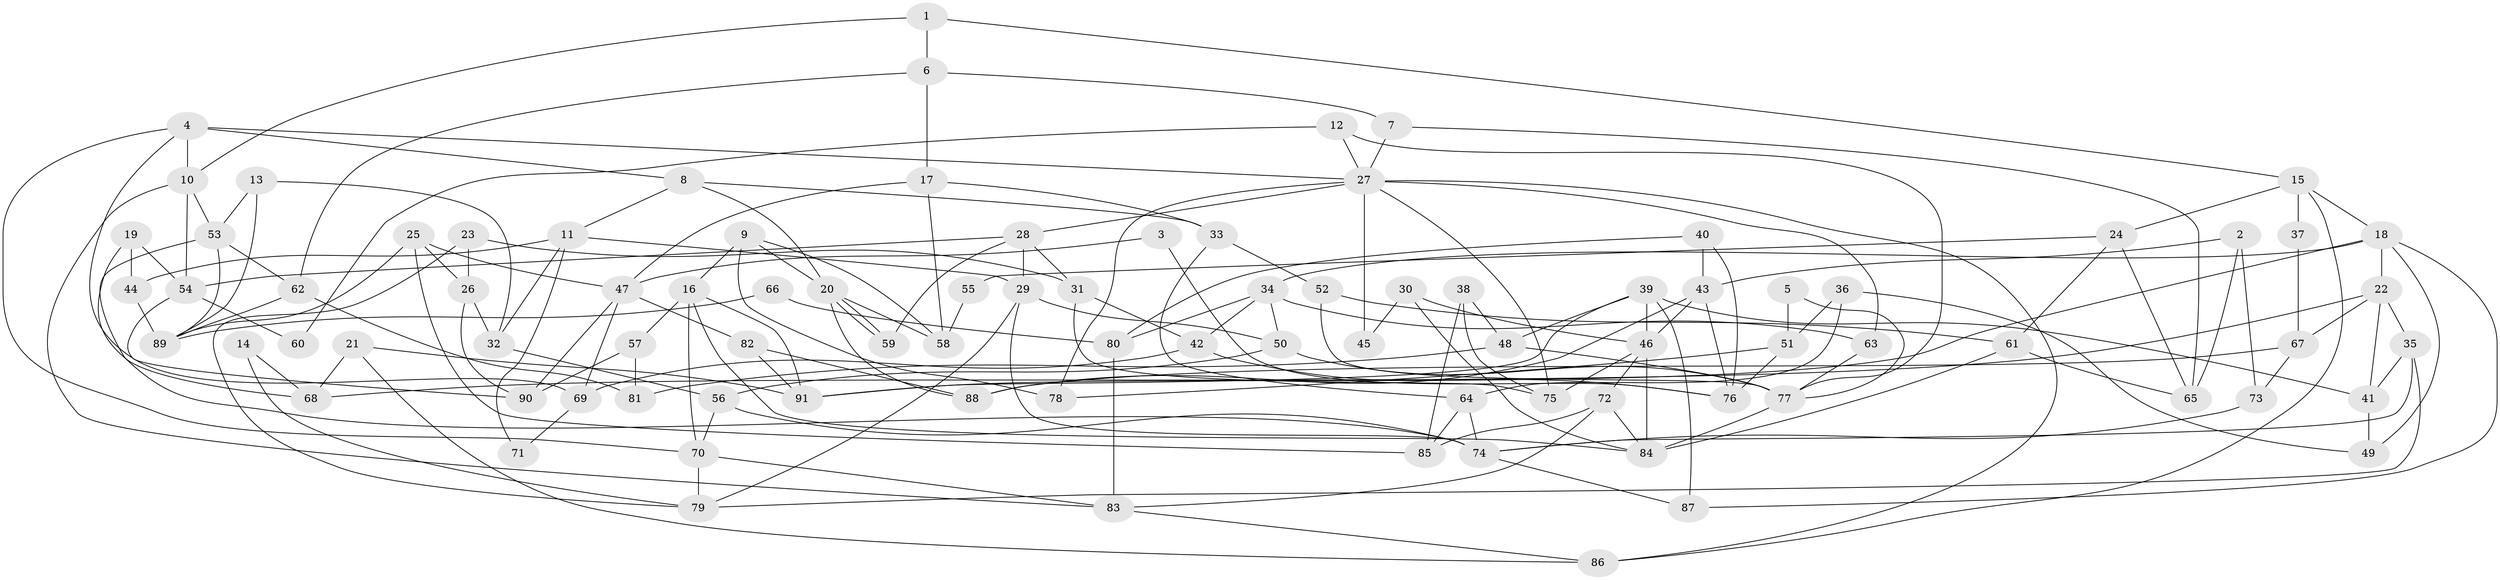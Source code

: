 // Generated by graph-tools (version 1.1) at 2025/11/02/27/25 16:11:16]
// undirected, 91 vertices, 182 edges
graph export_dot {
graph [start="1"]
  node [color=gray90,style=filled];
  1;
  2;
  3;
  4;
  5;
  6;
  7;
  8;
  9;
  10;
  11;
  12;
  13;
  14;
  15;
  16;
  17;
  18;
  19;
  20;
  21;
  22;
  23;
  24;
  25;
  26;
  27;
  28;
  29;
  30;
  31;
  32;
  33;
  34;
  35;
  36;
  37;
  38;
  39;
  40;
  41;
  42;
  43;
  44;
  45;
  46;
  47;
  48;
  49;
  50;
  51;
  52;
  53;
  54;
  55;
  56;
  57;
  58;
  59;
  60;
  61;
  62;
  63;
  64;
  65;
  66;
  67;
  68;
  69;
  70;
  71;
  72;
  73;
  74;
  75;
  76;
  77;
  78;
  79;
  80;
  81;
  82;
  83;
  84;
  85;
  86;
  87;
  88;
  89;
  90;
  91;
  1 -- 15;
  1 -- 10;
  1 -- 6;
  2 -- 73;
  2 -- 65;
  2 -- 43;
  3 -- 47;
  3 -- 76;
  4 -- 27;
  4 -- 10;
  4 -- 8;
  4 -- 69;
  4 -- 70;
  5 -- 51;
  5 -- 77;
  6 -- 17;
  6 -- 7;
  6 -- 62;
  7 -- 65;
  7 -- 27;
  8 -- 11;
  8 -- 20;
  8 -- 33;
  9 -- 20;
  9 -- 16;
  9 -- 58;
  9 -- 78;
  10 -- 83;
  10 -- 53;
  10 -- 54;
  11 -- 29;
  11 -- 32;
  11 -- 44;
  11 -- 71;
  12 -- 27;
  12 -- 77;
  12 -- 60;
  13 -- 53;
  13 -- 89;
  13 -- 32;
  14 -- 79;
  14 -- 68;
  15 -- 18;
  15 -- 86;
  15 -- 24;
  15 -- 37;
  16 -- 91;
  16 -- 70;
  16 -- 57;
  16 -- 84;
  17 -- 58;
  17 -- 47;
  17 -- 33;
  18 -- 87;
  18 -- 22;
  18 -- 34;
  18 -- 49;
  18 -- 91;
  19 -- 44;
  19 -- 54;
  19 -- 68;
  20 -- 59;
  20 -- 59;
  20 -- 58;
  20 -- 88;
  21 -- 86;
  21 -- 91;
  21 -- 68;
  22 -- 35;
  22 -- 68;
  22 -- 41;
  22 -- 67;
  23 -- 79;
  23 -- 31;
  23 -- 26;
  24 -- 61;
  24 -- 55;
  24 -- 65;
  25 -- 26;
  25 -- 85;
  25 -- 47;
  25 -- 89;
  26 -- 90;
  26 -- 32;
  27 -- 63;
  27 -- 28;
  27 -- 45;
  27 -- 75;
  27 -- 78;
  27 -- 86;
  28 -- 29;
  28 -- 31;
  28 -- 54;
  28 -- 59;
  29 -- 79;
  29 -- 50;
  29 -- 74;
  30 -- 84;
  30 -- 46;
  30 -- 45;
  31 -- 75;
  31 -- 42;
  32 -- 56;
  33 -- 52;
  33 -- 64;
  34 -- 50;
  34 -- 42;
  34 -- 63;
  34 -- 80;
  35 -- 74;
  35 -- 41;
  35 -- 79;
  36 -- 64;
  36 -- 51;
  36 -- 49;
  37 -- 67;
  38 -- 48;
  38 -- 75;
  38 -- 85;
  39 -- 41;
  39 -- 91;
  39 -- 46;
  39 -- 48;
  39 -- 87;
  40 -- 43;
  40 -- 76;
  40 -- 80;
  41 -- 49;
  42 -- 69;
  42 -- 76;
  43 -- 46;
  43 -- 76;
  43 -- 88;
  44 -- 89;
  46 -- 72;
  46 -- 75;
  46 -- 84;
  47 -- 69;
  47 -- 82;
  47 -- 90;
  48 -- 81;
  48 -- 77;
  50 -- 56;
  50 -- 77;
  51 -- 78;
  51 -- 76;
  52 -- 77;
  52 -- 61;
  53 -- 62;
  53 -- 74;
  53 -- 89;
  54 -- 60;
  54 -- 90;
  55 -- 58;
  56 -- 74;
  56 -- 70;
  57 -- 90;
  57 -- 81;
  61 -- 84;
  61 -- 65;
  62 -- 89;
  62 -- 81;
  63 -- 77;
  64 -- 85;
  64 -- 74;
  66 -- 89;
  66 -- 80;
  67 -- 88;
  67 -- 73;
  69 -- 71;
  70 -- 79;
  70 -- 83;
  72 -- 84;
  72 -- 83;
  72 -- 85;
  73 -- 74;
  74 -- 87;
  77 -- 84;
  80 -- 83;
  82 -- 88;
  82 -- 91;
  83 -- 86;
}
